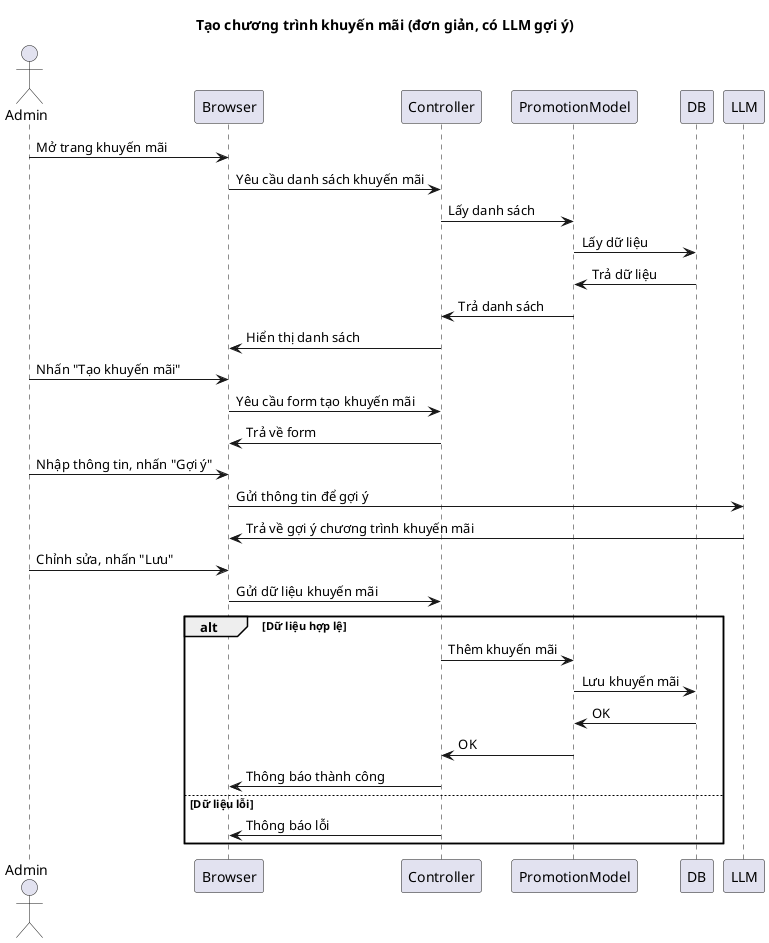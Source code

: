 @startuml Tạo chương trình khuyến mãi
title Tạo chương trình khuyến mãi (đơn giản, có LLM gợi ý)

actor Admin
participant Browser
participant Controller
participant PromotionModel
participant DB
participant LLM

Admin -> Browser: Mở trang khuyến mãi
Browser -> Controller: Yêu cầu danh sách khuyến mãi
Controller -> PromotionModel: Lấy danh sách
PromotionModel -> DB: Lấy dữ liệu
DB -> PromotionModel: Trả dữ liệu
PromotionModel -> Controller: Trả danh sách
Controller -> Browser: Hiển thị danh sách

Admin -> Browser: Nhấn "Tạo khuyến mãi"
Browser -> Controller: Yêu cầu form tạo khuyến mãi
Controller -> Browser: Trả về form

Admin -> Browser: Nhập thông tin, nhấn "Gợi ý"
Browser -> LLM: Gửi thông tin để gợi ý
LLM -> Browser: Trả về gợi ý chương trình khuyến mãi

Admin -> Browser: Chỉnh sửa, nhấn "Lưu"
Browser -> Controller: Gửi dữ liệu khuyến mãi

alt Dữ liệu hợp lệ
    Controller -> PromotionModel: Thêm khuyến mãi
    PromotionModel -> DB: Lưu khuyến mãi
    DB -> PromotionModel: OK
    PromotionModel -> Controller: OK
    Controller -> Browser: Thông báo thành công
else Dữ liệu lỗi
    Controller -> Browser: Thông báo lỗi
end

@enduml
